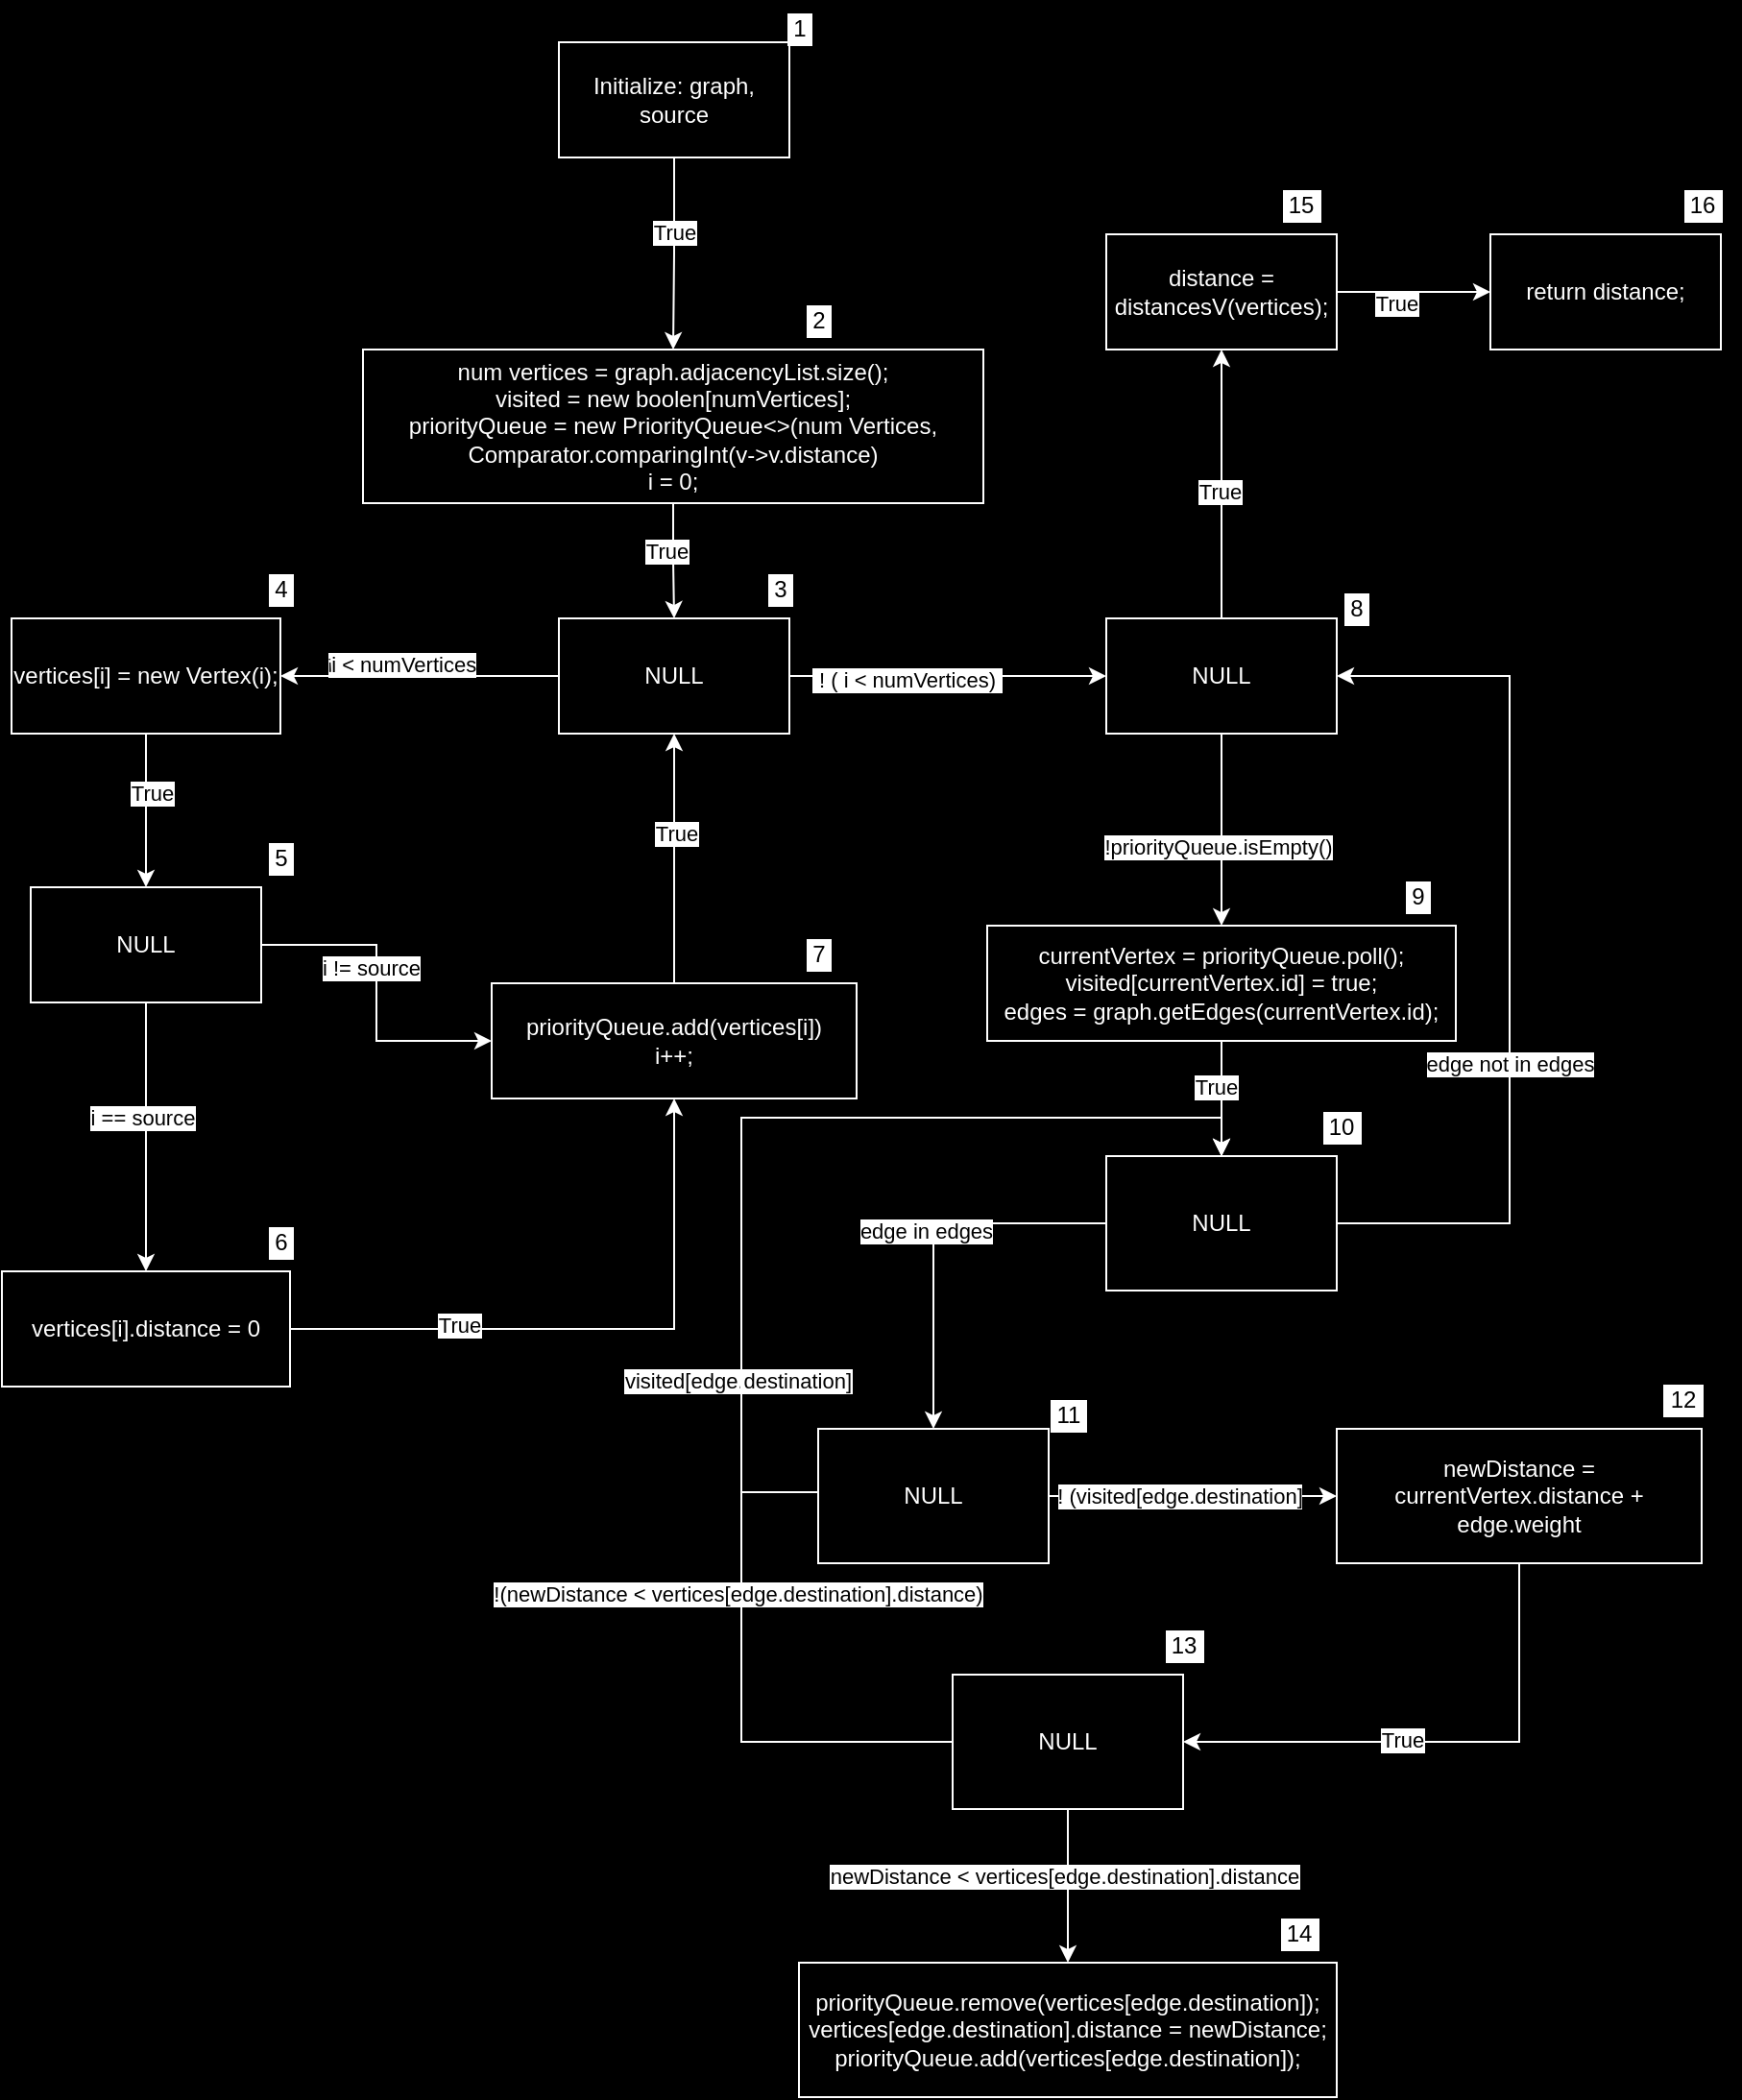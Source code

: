 <mxfile version="24.3.1" type="device">
  <diagram name="Página-1" id="KH6A31eGFsaUxYtv-GC3">
    <mxGraphModel dx="1272" dy="861" grid="1" gridSize="10" guides="1" tooltips="1" connect="1" arrows="1" fold="1" page="1" pageScale="1" pageWidth="1169" pageHeight="1654" background="#000000" math="0" shadow="0">
      <root>
        <mxCell id="0" />
        <mxCell id="1" parent="0" />
        <mxCell id="cTxEqYbv3ek-uvYbrTPT-3" style="edgeStyle=orthogonalEdgeStyle;rounded=0;hachureGap=4;orthogonalLoop=1;jettySize=auto;html=1;entryX=0.5;entryY=0;entryDx=0;entryDy=0;fontFamily=Architects Daughter;fontSource=https%3A%2F%2Ffonts.googleapis.com%2Fcss%3Ffamily%3DArchitects%2BDaughter;strokeColor=#FFFFFF;" edge="1" parent="1" source="cTxEqYbv3ek-uvYbrTPT-1" target="cTxEqYbv3ek-uvYbrTPT-5">
          <mxGeometry relative="1" as="geometry">
            <mxPoint x="585" y="180" as="targetPoint" />
          </mxGeometry>
        </mxCell>
        <mxCell id="cTxEqYbv3ek-uvYbrTPT-6" value="True" style="edgeLabel;html=1;align=center;verticalAlign=middle;resizable=0;points=[];hachureGap=4;fontFamily=Helvetica;" vertex="1" connectable="0" parent="cTxEqYbv3ek-uvYbrTPT-3">
          <mxGeometry x="-0.226" relative="1" as="geometry">
            <mxPoint as="offset" />
          </mxGeometry>
        </mxCell>
        <mxCell id="cTxEqYbv3ek-uvYbrTPT-1" value="&lt;font color=&quot;#ffffff&quot;&gt;Initialize: graph, source&lt;br&gt;&lt;/font&gt;" style="rounded=0;whiteSpace=wrap;html=1;fillColor=#000000;strokeColor=#FFFFFF;" vertex="1" parent="1">
          <mxGeometry x="525" y="70" width="120" height="60" as="geometry" />
        </mxCell>
        <mxCell id="cTxEqYbv3ek-uvYbrTPT-9" style="edgeStyle=orthogonalEdgeStyle;rounded=0;hachureGap=4;orthogonalLoop=1;jettySize=auto;html=1;exitX=0.5;exitY=1;exitDx=0;exitDy=0;entryX=0.5;entryY=0;entryDx=0;entryDy=0;fontFamily=Architects Daughter;fontSource=https%3A%2F%2Ffonts.googleapis.com%2Fcss%3Ffamily%3DArchitects%2BDaughter;strokeColor=#FFFFFF;" edge="1" parent="1" source="cTxEqYbv3ek-uvYbrTPT-5" target="cTxEqYbv3ek-uvYbrTPT-8">
          <mxGeometry relative="1" as="geometry" />
        </mxCell>
        <mxCell id="cTxEqYbv3ek-uvYbrTPT-10" value="&lt;font face=&quot;Helvetica&quot;&gt;True&lt;/font&gt;" style="edgeLabel;html=1;align=center;verticalAlign=middle;resizable=0;points=[];hachureGap=4;fontFamily=Architects Daughter;fontSource=https%3A%2F%2Ffonts.googleapis.com%2Fcss%3Ffamily%3DArchitects%2BDaughter;" vertex="1" connectable="0" parent="cTxEqYbv3ek-uvYbrTPT-9">
          <mxGeometry x="-0.163" y="-4" relative="1" as="geometry">
            <mxPoint y="-1" as="offset" />
          </mxGeometry>
        </mxCell>
        <mxCell id="cTxEqYbv3ek-uvYbrTPT-5" value="&lt;font color=&quot;#ffffff&quot;&gt;num vertices = graph.adjacencyList.size();&lt;br&gt;&lt;/font&gt;&lt;div&gt;&lt;font color=&quot;#ffffff&quot;&gt;visited = new boolen[numVertices];&lt;/font&gt;&lt;/div&gt;&lt;div&gt;&lt;font color=&quot;#ffffff&quot;&gt;priorityQueue = new PriorityQueue&amp;lt;&amp;gt;(num Vertices, Comparator.comparingInt(v-&amp;gt;v.distance)&lt;/font&gt;&lt;/div&gt;&lt;div&gt;&lt;font color=&quot;#ffffff&quot;&gt;i = 0;&lt;/font&gt;&lt;/div&gt;" style="rounded=0;whiteSpace=wrap;html=1;fillColor=#000000;strokeColor=#FFFFFF;" vertex="1" parent="1">
          <mxGeometry x="423" y="230" width="323" height="80" as="geometry" />
        </mxCell>
        <mxCell id="cTxEqYbv3ek-uvYbrTPT-13" style="edgeStyle=orthogonalEdgeStyle;rounded=0;hachureGap=4;orthogonalLoop=1;jettySize=auto;html=1;exitX=0;exitY=0.5;exitDx=0;exitDy=0;entryX=1;entryY=0.5;entryDx=0;entryDy=0;fontFamily=Helvetica;flowAnimation=0;fontColor=#FFFFFF;strokeColor=#FFFFFF;" edge="1" parent="1" source="cTxEqYbv3ek-uvYbrTPT-8" target="cTxEqYbv3ek-uvYbrTPT-12">
          <mxGeometry relative="1" as="geometry" />
        </mxCell>
        <mxCell id="cTxEqYbv3ek-uvYbrTPT-14" value="i&lt;font face=&quot;Helvetica&quot;&gt;i &amp;lt; numVertices&lt;/font&gt;" style="edgeLabel;html=1;align=center;verticalAlign=middle;resizable=0;points=[];hachureGap=4;fontFamily=Architects Daughter;fontSource=https%3A%2F%2Ffonts.googleapis.com%2Fcss%3Ffamily%3DArchitects%2BDaughter;" vertex="1" connectable="0" parent="cTxEqYbv3ek-uvYbrTPT-13">
          <mxGeometry x="0.117" y="-6" relative="1" as="geometry">
            <mxPoint x="-1" as="offset" />
          </mxGeometry>
        </mxCell>
        <mxCell id="cTxEqYbv3ek-uvYbrTPT-23" style="edgeStyle=orthogonalEdgeStyle;rounded=0;hachureGap=4;orthogonalLoop=1;jettySize=auto;html=1;entryX=0;entryY=0.5;entryDx=0;entryDy=0;fontFamily=Architects Daughter;fontSource=https%3A%2F%2Ffonts.googleapis.com%2Fcss%3Ffamily%3DArchitects%2BDaughter;strokeColor=#FFFFFF;" edge="1" parent="1" source="cTxEqYbv3ek-uvYbrTPT-8" target="cTxEqYbv3ek-uvYbrTPT-22">
          <mxGeometry relative="1" as="geometry" />
        </mxCell>
        <mxCell id="cTxEqYbv3ek-uvYbrTPT-24" value="&lt;font face=&quot;Helvetica&quot;&gt;&amp;nbsp;! ( i &amp;lt; numVertices)&amp;nbsp;&lt;/font&gt;" style="edgeLabel;html=1;align=center;verticalAlign=middle;resizable=0;points=[];hachureGap=4;fontFamily=Architects Daughter;fontSource=https%3A%2F%2Ffonts.googleapis.com%2Fcss%3Ffamily%3DArchitects%2BDaughter;" vertex="1" connectable="0" parent="cTxEqYbv3ek-uvYbrTPT-23">
          <mxGeometry x="-0.248" y="-2" relative="1" as="geometry">
            <mxPoint x="-1" as="offset" />
          </mxGeometry>
        </mxCell>
        <mxCell id="cTxEqYbv3ek-uvYbrTPT-8" value="&lt;font color=&quot;#ffffff&quot;&gt;NULL&lt;br&gt;&lt;/font&gt;" style="rounded=0;whiteSpace=wrap;html=1;fillColor=#000000;strokeColor=#FFFFFF;" vertex="1" parent="1">
          <mxGeometry x="525" y="370" width="120" height="60" as="geometry" />
        </mxCell>
        <mxCell id="cTxEqYbv3ek-uvYbrTPT-19" value="" style="edgeStyle=orthogonalEdgeStyle;rounded=0;hachureGap=4;orthogonalLoop=1;jettySize=auto;html=1;fontFamily=Architects Daughter;fontSource=https%3A%2F%2Ffonts.googleapis.com%2Fcss%3Ffamily%3DArchitects%2BDaughter;" edge="1" parent="1" source="cTxEqYbv3ek-uvYbrTPT-12" target="cTxEqYbv3ek-uvYbrTPT-18">
          <mxGeometry relative="1" as="geometry" />
        </mxCell>
        <mxCell id="cTxEqYbv3ek-uvYbrTPT-20" style="edgeStyle=orthogonalEdgeStyle;rounded=0;hachureGap=4;orthogonalLoop=1;jettySize=auto;html=1;exitX=0.5;exitY=1;exitDx=0;exitDy=0;entryX=0.5;entryY=0;entryDx=0;entryDy=0;fontFamily=Architects Daughter;fontSource=https%3A%2F%2Ffonts.googleapis.com%2Fcss%3Ffamily%3DArchitects%2BDaughter;strokeColor=#FFFFFF;" edge="1" parent="1" source="cTxEqYbv3ek-uvYbrTPT-12" target="cTxEqYbv3ek-uvYbrTPT-18">
          <mxGeometry relative="1" as="geometry" />
        </mxCell>
        <mxCell id="cTxEqYbv3ek-uvYbrTPT-21" value="&lt;font face=&quot;Helvetica&quot;&gt;True&lt;/font&gt;" style="edgeLabel;html=1;align=center;verticalAlign=middle;resizable=0;points=[];hachureGap=4;fontFamily=Architects Daughter;fontSource=https%3A%2F%2Ffonts.googleapis.com%2Fcss%3Ffamily%3DArchitects%2BDaughter;" vertex="1" connectable="0" parent="cTxEqYbv3ek-uvYbrTPT-20">
          <mxGeometry x="-0.2" y="3" relative="1" as="geometry">
            <mxPoint y="-1" as="offset" />
          </mxGeometry>
        </mxCell>
        <mxCell id="cTxEqYbv3ek-uvYbrTPT-12" value="&lt;font color=&quot;#ffffff&quot;&gt;vertices[i] = new Vertex(i);&lt;/font&gt;" style="rounded=0;whiteSpace=wrap;html=1;fillColor=#000000;strokeColor=#FFFFFF;" vertex="1" parent="1">
          <mxGeometry x="240" y="370" width="140" height="60" as="geometry" />
        </mxCell>
        <mxCell id="cTxEqYbv3ek-uvYbrTPT-26" style="edgeStyle=orthogonalEdgeStyle;rounded=0;hachureGap=4;orthogonalLoop=1;jettySize=auto;html=1;fontFamily=Architects Daughter;fontSource=https%3A%2F%2Ffonts.googleapis.com%2Fcss%3Ffamily%3DArchitects%2BDaughter;" edge="1" parent="1" source="cTxEqYbv3ek-uvYbrTPT-18">
          <mxGeometry relative="1" as="geometry">
            <mxPoint x="400" y="550" as="targetPoint" />
          </mxGeometry>
        </mxCell>
        <mxCell id="cTxEqYbv3ek-uvYbrTPT-28" style="edgeStyle=orthogonalEdgeStyle;rounded=0;hachureGap=4;orthogonalLoop=1;jettySize=auto;html=1;exitX=0.5;exitY=1;exitDx=0;exitDy=0;entryX=0.5;entryY=0;entryDx=0;entryDy=0;fontFamily=Architects Daughter;fontSource=https%3A%2F%2Ffonts.googleapis.com%2Fcss%3Ffamily%3DArchitects%2BDaughter;" edge="1" parent="1" source="cTxEqYbv3ek-uvYbrTPT-18" target="cTxEqYbv3ek-uvYbrTPT-27">
          <mxGeometry relative="1" as="geometry" />
        </mxCell>
        <mxCell id="cTxEqYbv3ek-uvYbrTPT-30" style="edgeStyle=orthogonalEdgeStyle;rounded=0;hachureGap=4;orthogonalLoop=1;jettySize=auto;html=1;exitX=0.5;exitY=1;exitDx=0;exitDy=0;entryX=0.5;entryY=0;entryDx=0;entryDy=0;fontFamily=Architects Daughter;fontSource=https%3A%2F%2Ffonts.googleapis.com%2Fcss%3Ffamily%3DArchitects%2BDaughter;strokeColor=#FFFFFF;" edge="1" parent="1" source="cTxEqYbv3ek-uvYbrTPT-18" target="cTxEqYbv3ek-uvYbrTPT-27">
          <mxGeometry relative="1" as="geometry" />
        </mxCell>
        <mxCell id="cTxEqYbv3ek-uvYbrTPT-31" value="&lt;font face=&quot;Helvetica&quot;&gt;i == source&lt;/font&gt;" style="edgeLabel;html=1;align=center;verticalAlign=middle;resizable=0;points=[];hachureGap=4;fontFamily=Architects Daughter;fontSource=https%3A%2F%2Ffonts.googleapis.com%2Fcss%3Ffamily%3DArchitects%2BDaughter;" vertex="1" connectable="0" parent="cTxEqYbv3ek-uvYbrTPT-30">
          <mxGeometry x="-0.132" y="-2" relative="1" as="geometry">
            <mxPoint y="-1" as="offset" />
          </mxGeometry>
        </mxCell>
        <mxCell id="cTxEqYbv3ek-uvYbrTPT-34" style="edgeStyle=orthogonalEdgeStyle;rounded=0;hachureGap=4;orthogonalLoop=1;jettySize=auto;html=1;exitX=1;exitY=0.5;exitDx=0;exitDy=0;entryX=0;entryY=0.5;entryDx=0;entryDy=0;fontFamily=Architects Daughter;fontSource=https%3A%2F%2Ffonts.googleapis.com%2Fcss%3Ffamily%3DArchitects%2BDaughter;strokeColor=#FFFFFF;" edge="1" parent="1" source="cTxEqYbv3ek-uvYbrTPT-18" target="cTxEqYbv3ek-uvYbrTPT-33">
          <mxGeometry relative="1" as="geometry" />
        </mxCell>
        <mxCell id="cTxEqYbv3ek-uvYbrTPT-35" value="&lt;font face=&quot;Helvetica&quot;&gt;i != source&lt;/font&gt;" style="edgeLabel;html=1;align=center;verticalAlign=middle;resizable=0;points=[];hachureGap=4;fontFamily=Architects Daughter;fontSource=https%3A%2F%2Ffonts.googleapis.com%2Fcss%3Ffamily%3DArchitects%2BDaughter;" vertex="1" connectable="0" parent="cTxEqYbv3ek-uvYbrTPT-34">
          <mxGeometry x="-0.153" y="-2" relative="1" as="geometry">
            <mxPoint x="-1" as="offset" />
          </mxGeometry>
        </mxCell>
        <mxCell id="cTxEqYbv3ek-uvYbrTPT-18" value="&lt;font color=&quot;#ffffff&quot;&gt;NULL&lt;br&gt;&lt;/font&gt;" style="rounded=0;whiteSpace=wrap;html=1;fillColor=#000000;strokeColor=#FFFFFF;" vertex="1" parent="1">
          <mxGeometry x="250" y="510" width="120" height="60" as="geometry" />
        </mxCell>
        <mxCell id="cTxEqYbv3ek-uvYbrTPT-42" style="edgeStyle=orthogonalEdgeStyle;rounded=0;hachureGap=4;orthogonalLoop=1;jettySize=auto;html=1;exitX=0.5;exitY=1;exitDx=0;exitDy=0;entryX=0.5;entryY=0;entryDx=0;entryDy=0;fontFamily=Architects Daughter;fontSource=https%3A%2F%2Ffonts.googleapis.com%2Fcss%3Ffamily%3DArchitects%2BDaughter;strokeColor=#FFFFFF;" edge="1" parent="1" source="cTxEqYbv3ek-uvYbrTPT-22" target="cTxEqYbv3ek-uvYbrTPT-41">
          <mxGeometry relative="1" as="geometry" />
        </mxCell>
        <mxCell id="cTxEqYbv3ek-uvYbrTPT-43" value="&lt;font face=&quot;Helvetica&quot;&gt;!priorityQueue.isEmpty()&lt;/font&gt;" style="edgeLabel;html=1;align=center;verticalAlign=middle;resizable=0;points=[];hachureGap=4;fontFamily=Architects Daughter;fontSource=https%3A%2F%2Ffonts.googleapis.com%2Fcss%3Ffamily%3DArchitects%2BDaughter;" vertex="1" connectable="0" parent="cTxEqYbv3ek-uvYbrTPT-42">
          <mxGeometry x="0.172" y="-2" relative="1" as="geometry">
            <mxPoint as="offset" />
          </mxGeometry>
        </mxCell>
        <mxCell id="cTxEqYbv3ek-uvYbrTPT-59" style="edgeStyle=orthogonalEdgeStyle;rounded=0;hachureGap=4;orthogonalLoop=1;jettySize=auto;html=1;entryX=0.5;entryY=1;entryDx=0;entryDy=0;fontFamily=Architects Daughter;fontSource=https%3A%2F%2Ffonts.googleapis.com%2Fcss%3Ffamily%3DArchitects%2BDaughter;strokeColor=#FFFFFF;" edge="1" parent="1" source="cTxEqYbv3ek-uvYbrTPT-22" target="cTxEqYbv3ek-uvYbrTPT-58">
          <mxGeometry relative="1" as="geometry" />
        </mxCell>
        <mxCell id="cTxEqYbv3ek-uvYbrTPT-62" value="&lt;font face=&quot;Helvetica&quot;&gt;True&lt;/font&gt;" style="edgeLabel;html=1;align=center;verticalAlign=middle;resizable=0;points=[];hachureGap=4;fontFamily=Architects Daughter;fontSource=https%3A%2F%2Ffonts.googleapis.com%2Fcss%3Ffamily%3DArchitects%2BDaughter;" vertex="1" connectable="0" parent="cTxEqYbv3ek-uvYbrTPT-59">
          <mxGeometry x="-0.042" y="1" relative="1" as="geometry">
            <mxPoint y="1" as="offset" />
          </mxGeometry>
        </mxCell>
        <mxCell id="cTxEqYbv3ek-uvYbrTPT-22" value="&lt;font color=&quot;#ffffff&quot;&gt;NULL&lt;br&gt;&lt;/font&gt;" style="rounded=0;whiteSpace=wrap;html=1;fillColor=#000000;strokeColor=#FFFFFF;" vertex="1" parent="1">
          <mxGeometry x="810" y="370" width="120" height="60" as="geometry" />
        </mxCell>
        <mxCell id="cTxEqYbv3ek-uvYbrTPT-36" style="edgeStyle=orthogonalEdgeStyle;rounded=0;hachureGap=4;orthogonalLoop=1;jettySize=auto;html=1;entryX=0.5;entryY=1;entryDx=0;entryDy=0;fontFamily=Architects Daughter;fontSource=https%3A%2F%2Ffonts.googleapis.com%2Fcss%3Ffamily%3DArchitects%2BDaughter;strokeColor=#FFFFFF;" edge="1" parent="1" source="cTxEqYbv3ek-uvYbrTPT-27" target="cTxEqYbv3ek-uvYbrTPT-33">
          <mxGeometry relative="1" as="geometry" />
        </mxCell>
        <mxCell id="cTxEqYbv3ek-uvYbrTPT-37" value="&lt;font face=&quot;Helvetica&quot;&gt;True&lt;/font&gt;" style="edgeLabel;html=1;align=center;verticalAlign=middle;resizable=0;points=[];hachureGap=4;fontFamily=Architects Daughter;fontSource=https%3A%2F%2Ffonts.googleapis.com%2Fcss%3Ffamily%3DArchitects%2BDaughter;" vertex="1" connectable="0" parent="cTxEqYbv3ek-uvYbrTPT-36">
          <mxGeometry x="-0.444" y="2" relative="1" as="geometry">
            <mxPoint x="-1" as="offset" />
          </mxGeometry>
        </mxCell>
        <mxCell id="cTxEqYbv3ek-uvYbrTPT-27" value="&lt;font color=&quot;#ffffff&quot;&gt;vertices[i].distance = 0&lt;br&gt;&lt;/font&gt;" style="rounded=0;whiteSpace=wrap;html=1;fillColor=#000000;strokeColor=#FFFFFF;" vertex="1" parent="1">
          <mxGeometry x="235" y="710" width="150" height="60" as="geometry" />
        </mxCell>
        <mxCell id="cTxEqYbv3ek-uvYbrTPT-38" style="edgeStyle=orthogonalEdgeStyle;rounded=0;hachureGap=4;orthogonalLoop=1;jettySize=auto;html=1;entryX=0.5;entryY=1;entryDx=0;entryDy=0;fontFamily=Architects Daughter;fontSource=https%3A%2F%2Ffonts.googleapis.com%2Fcss%3Ffamily%3DArchitects%2BDaughter;strokeColor=#FFFFFF;" edge="1" parent="1" source="cTxEqYbv3ek-uvYbrTPT-33" target="cTxEqYbv3ek-uvYbrTPT-8">
          <mxGeometry relative="1" as="geometry" />
        </mxCell>
        <mxCell id="cTxEqYbv3ek-uvYbrTPT-39" value="&lt;font face=&quot;Helvetica&quot;&gt;True&lt;/font&gt;" style="edgeLabel;html=1;align=center;verticalAlign=middle;resizable=0;points=[];hachureGap=4;fontFamily=Architects Daughter;fontSource=https%3A%2F%2Ffonts.googleapis.com%2Fcss%3Ffamily%3DArchitects%2BDaughter;" vertex="1" connectable="0" parent="cTxEqYbv3ek-uvYbrTPT-38">
          <mxGeometry x="0.2" y="-1" relative="1" as="geometry">
            <mxPoint as="offset" />
          </mxGeometry>
        </mxCell>
        <mxCell id="cTxEqYbv3ek-uvYbrTPT-33" value="&lt;font color=&quot;#ffffff&quot;&gt;priorityQueue.add(vertices[i])&lt;br&gt;&lt;/font&gt;&lt;div&gt;&lt;font color=&quot;#ffffff&quot;&gt;i++;&lt;/font&gt;&lt;/div&gt;" style="rounded=0;whiteSpace=wrap;html=1;fillColor=#000000;strokeColor=#FFFFFF;" vertex="1" parent="1">
          <mxGeometry x="490" y="560" width="190" height="60" as="geometry" />
        </mxCell>
        <mxCell id="cTxEqYbv3ek-uvYbrTPT-46" style="edgeStyle=orthogonalEdgeStyle;rounded=0;hachureGap=4;orthogonalLoop=1;jettySize=auto;html=1;entryX=0.5;entryY=0;entryDx=0;entryDy=0;fontFamily=Architects Daughter;fontSource=https%3A%2F%2Ffonts.googleapis.com%2Fcss%3Ffamily%3DArchitects%2BDaughter;strokeColor=#FFFFFF;" edge="1" parent="1" source="cTxEqYbv3ek-uvYbrTPT-41" target="cTxEqYbv3ek-uvYbrTPT-45">
          <mxGeometry relative="1" as="geometry" />
        </mxCell>
        <mxCell id="cTxEqYbv3ek-uvYbrTPT-47" value="&lt;font face=&quot;Helvetica&quot;&gt;True&lt;/font&gt;" style="edgeLabel;html=1;align=center;verticalAlign=middle;resizable=0;points=[];hachureGap=4;fontFamily=Architects Daughter;fontSource=https%3A%2F%2Ffonts.googleapis.com%2Fcss%3Ffamily%3DArchitects%2BDaughter;" vertex="1" connectable="0" parent="cTxEqYbv3ek-uvYbrTPT-46">
          <mxGeometry x="-0.198" y="-3" relative="1" as="geometry">
            <mxPoint as="offset" />
          </mxGeometry>
        </mxCell>
        <mxCell id="cTxEqYbv3ek-uvYbrTPT-41" value="&lt;font color=&quot;#ffffff&quot;&gt;currentVertex = priorityQueue.poll();&lt;/font&gt;&lt;div&gt;&lt;font color=&quot;#ffffff&quot;&gt;visited[currentVertex.id] = true;&lt;br&gt;edges = graph.getEdges(currentVertex.id);&lt;/font&gt;&lt;/div&gt;" style="rounded=0;whiteSpace=wrap;html=1;fillColor=#000000;strokeColor=#FFFFFF;" vertex="1" parent="1">
          <mxGeometry x="748" y="530" width="244" height="60" as="geometry" />
        </mxCell>
        <mxCell id="cTxEqYbv3ek-uvYbrTPT-49" style="edgeStyle=orthogonalEdgeStyle;rounded=0;hachureGap=4;orthogonalLoop=1;jettySize=auto;html=1;entryX=0.5;entryY=0;entryDx=0;entryDy=0;fontFamily=Architects Daughter;fontSource=https%3A%2F%2Ffonts.googleapis.com%2Fcss%3Ffamily%3DArchitects%2BDaughter;strokeColor=#FFFFFF;" edge="1" parent="1" source="cTxEqYbv3ek-uvYbrTPT-45" target="cTxEqYbv3ek-uvYbrTPT-48">
          <mxGeometry relative="1" as="geometry" />
        </mxCell>
        <mxCell id="cTxEqYbv3ek-uvYbrTPT-50" value="&lt;font face=&quot;Helvetica&quot;&gt;edge in edges&lt;/font&gt;" style="edgeLabel;html=1;align=center;verticalAlign=middle;resizable=0;points=[];hachureGap=4;fontFamily=Architects Daughter;fontSource=https%3A%2F%2Ffonts.googleapis.com%2Fcss%3Ffamily%3DArchitects%2BDaughter;" vertex="1" connectable="0" parent="cTxEqYbv3ek-uvYbrTPT-49">
          <mxGeometry x="-0.051" y="-4" relative="1" as="geometry">
            <mxPoint as="offset" />
          </mxGeometry>
        </mxCell>
        <mxCell id="cTxEqYbv3ek-uvYbrTPT-52" style="edgeStyle=orthogonalEdgeStyle;rounded=0;hachureGap=4;orthogonalLoop=1;jettySize=auto;html=1;entryX=1;entryY=0.5;entryDx=0;entryDy=0;fontFamily=Architects Daughter;fontSource=https%3A%2F%2Ffonts.googleapis.com%2Fcss%3Ffamily%3DArchitects%2BDaughter;strokeColor=#FFFFFF;" edge="1" parent="1" source="cTxEqYbv3ek-uvYbrTPT-45" target="cTxEqYbv3ek-uvYbrTPT-22">
          <mxGeometry relative="1" as="geometry">
            <mxPoint x="1000" y="780.0" as="targetPoint" />
            <Array as="points">
              <mxPoint x="1020" y="685.0" />
              <mxPoint x="1020" y="400" />
            </Array>
          </mxGeometry>
        </mxCell>
        <mxCell id="cTxEqYbv3ek-uvYbrTPT-55" value="&lt;span style=&quot;font-family: Helvetica;&quot;&gt;edge not in edges&lt;/span&gt;" style="edgeLabel;html=1;align=center;verticalAlign=middle;resizable=0;points=[];hachureGap=4;fontFamily=Architects Daughter;fontSource=https%3A%2F%2Ffonts.googleapis.com%2Fcss%3Ffamily%3DArchitects%2BDaughter;" vertex="1" connectable="0" parent="cTxEqYbv3ek-uvYbrTPT-52">
          <mxGeometry x="-0.255" relative="1" as="geometry">
            <mxPoint as="offset" />
          </mxGeometry>
        </mxCell>
        <mxCell id="cTxEqYbv3ek-uvYbrTPT-45" value="&lt;font color=&quot;#ffffff&quot;&gt;NULL&lt;/font&gt;" style="rounded=0;whiteSpace=wrap;html=1;fillColor=#000000;strokeColor=#FFFFFF;" vertex="1" parent="1">
          <mxGeometry x="810" y="650" width="120" height="70" as="geometry" />
        </mxCell>
        <mxCell id="cTxEqYbv3ek-uvYbrTPT-69" style="edgeStyle=orthogonalEdgeStyle;rounded=0;hachureGap=4;orthogonalLoop=1;jettySize=auto;html=1;fontFamily=Architects Daughter;fontSource=https%3A%2F%2Ffonts.googleapis.com%2Fcss%3Ffamily%3DArchitects%2BDaughter;entryX=0;entryY=0.5;entryDx=0;entryDy=0;strokeColor=#FFFFFF;" edge="1" parent="1" source="cTxEqYbv3ek-uvYbrTPT-48" target="cTxEqYbv3ek-uvYbrTPT-67">
          <mxGeometry relative="1" as="geometry">
            <mxPoint x="770" y="825" as="targetPoint" />
          </mxGeometry>
        </mxCell>
        <mxCell id="cTxEqYbv3ek-uvYbrTPT-70" value="&lt;font face=&quot;Helvetica&quot;&gt;! (visited[edge.destination]&lt;/font&gt;" style="edgeLabel;html=1;align=center;verticalAlign=middle;resizable=0;points=[];hachureGap=4;fontFamily=Architects Daughter;fontSource=https%3A%2F%2Ffonts.googleapis.com%2Fcss%3Ffamily%3DArchitects%2BDaughter;" vertex="1" connectable="0" parent="cTxEqYbv3ek-uvYbrTPT-69">
          <mxGeometry x="-0.34" y="1" relative="1" as="geometry">
            <mxPoint x="18" y="1" as="offset" />
          </mxGeometry>
        </mxCell>
        <mxCell id="cTxEqYbv3ek-uvYbrTPT-72" style="edgeStyle=orthogonalEdgeStyle;rounded=0;hachureGap=4;orthogonalLoop=1;jettySize=auto;html=1;entryX=0.5;entryY=0;entryDx=0;entryDy=0;fontFamily=Architects Daughter;fontSource=https%3A%2F%2Ffonts.googleapis.com%2Fcss%3Ffamily%3DArchitects%2BDaughter;strokeColor=#FFFFFF;" edge="1" parent="1" source="cTxEqYbv3ek-uvYbrTPT-48" target="cTxEqYbv3ek-uvYbrTPT-45">
          <mxGeometry relative="1" as="geometry">
            <Array as="points">
              <mxPoint x="620" y="825" />
              <mxPoint x="620" y="630" />
              <mxPoint x="870" y="630" />
            </Array>
          </mxGeometry>
        </mxCell>
        <mxCell id="cTxEqYbv3ek-uvYbrTPT-75" value="&lt;font face=&quot;Helvetica&quot;&gt;visited[edge.destination]&lt;/font&gt;" style="edgeLabel;html=1;align=center;verticalAlign=middle;resizable=0;points=[];hachureGap=4;fontFamily=Architects Daughter;fontSource=https%3A%2F%2Ffonts.googleapis.com%2Fcss%3Ffamily%3DArchitects%2BDaughter;" vertex="1" connectable="0" parent="cTxEqYbv3ek-uvYbrTPT-72">
          <mxGeometry x="-0.612" y="2" relative="1" as="geometry">
            <mxPoint as="offset" />
          </mxGeometry>
        </mxCell>
        <mxCell id="cTxEqYbv3ek-uvYbrTPT-48" value="&lt;font color=&quot;#ffffff&quot;&gt;NULL&lt;/font&gt;" style="rounded=0;whiteSpace=wrap;html=1;fillColor=#000000;strokeColor=#FFFFFF;" vertex="1" parent="1">
          <mxGeometry x="660" y="792" width="120" height="70" as="geometry" />
        </mxCell>
        <mxCell id="cTxEqYbv3ek-uvYbrTPT-64" style="edgeStyle=orthogonalEdgeStyle;rounded=0;hachureGap=4;orthogonalLoop=1;jettySize=auto;html=1;entryX=0;entryY=0.5;entryDx=0;entryDy=0;fontFamily=Architects Daughter;fontSource=https%3A%2F%2Ffonts.googleapis.com%2Fcss%3Ffamily%3DArchitects%2BDaughter;strokeColor=#FFFFFF;" edge="1" parent="1" source="cTxEqYbv3ek-uvYbrTPT-58" target="cTxEqYbv3ek-uvYbrTPT-63">
          <mxGeometry relative="1" as="geometry" />
        </mxCell>
        <mxCell id="cTxEqYbv3ek-uvYbrTPT-65" value="&lt;font face=&quot;Helvetica&quot;&gt;True&lt;/font&gt;" style="edgeLabel;html=1;align=center;verticalAlign=middle;resizable=0;points=[];hachureGap=4;fontFamily=Architects Daughter;fontSource=https%3A%2F%2Ffonts.googleapis.com%2Fcss%3Ffamily%3DArchitects%2BDaughter;" vertex="1" connectable="0" parent="cTxEqYbv3ek-uvYbrTPT-64">
          <mxGeometry x="-0.219" y="-6" relative="1" as="geometry">
            <mxPoint as="offset" />
          </mxGeometry>
        </mxCell>
        <mxCell id="cTxEqYbv3ek-uvYbrTPT-58" value="&lt;span style=&quot;color: rgb(255, 255, 255);&quot;&gt;distance = distancesV(vertices);&lt;/span&gt;&lt;font color=&quot;#ffffff&quot;&gt;&lt;br&gt;&lt;/font&gt;" style="rounded=0;whiteSpace=wrap;html=1;fillColor=#000000;strokeColor=#FFFFFF;" vertex="1" parent="1">
          <mxGeometry x="810" y="170" width="120" height="60" as="geometry" />
        </mxCell>
        <mxCell id="cTxEqYbv3ek-uvYbrTPT-63" value="&lt;span style=&quot;color: rgb(255, 255, 255);&quot;&gt;return distance;&lt;/span&gt;&lt;font color=&quot;#ffffff&quot;&gt;&lt;br&gt;&lt;/font&gt;" style="rounded=0;whiteSpace=wrap;html=1;fillColor=#000000;strokeColor=#FFFFFF;" vertex="1" parent="1">
          <mxGeometry x="1010" y="170" width="120" height="60" as="geometry" />
        </mxCell>
        <mxCell id="cTxEqYbv3ek-uvYbrTPT-78" style="edgeStyle=orthogonalEdgeStyle;rounded=0;hachureGap=4;orthogonalLoop=1;jettySize=auto;html=1;exitX=0.5;exitY=1;exitDx=0;exitDy=0;entryX=1;entryY=0.5;entryDx=0;entryDy=0;fontFamily=Architects Daughter;fontSource=https%3A%2F%2Ffonts.googleapis.com%2Fcss%3Ffamily%3DArchitects%2BDaughter;strokeColor=#FFFFFF;" edge="1" parent="1" source="cTxEqYbv3ek-uvYbrTPT-67" target="cTxEqYbv3ek-uvYbrTPT-77">
          <mxGeometry relative="1" as="geometry" />
        </mxCell>
        <mxCell id="cTxEqYbv3ek-uvYbrTPT-79" value="&lt;font face=&quot;Helvetica&quot;&gt;True&lt;/font&gt;" style="edgeLabel;html=1;align=center;verticalAlign=middle;resizable=0;points=[];hachureGap=4;fontFamily=Architects Daughter;fontSource=https%3A%2F%2Ffonts.googleapis.com%2Fcss%3Ffamily%3DArchitects%2BDaughter;" vertex="1" connectable="0" parent="cTxEqYbv3ek-uvYbrTPT-78">
          <mxGeometry x="0.149" y="-1" relative="1" as="geometry">
            <mxPoint as="offset" />
          </mxGeometry>
        </mxCell>
        <mxCell id="cTxEqYbv3ek-uvYbrTPT-67" value="&lt;font color=&quot;#ffffff&quot;&gt;newDistance = currentVertex.distance + edge.weight&lt;/font&gt;" style="rounded=0;whiteSpace=wrap;html=1;fillColor=#000000;strokeColor=#FFFFFF;" vertex="1" parent="1">
          <mxGeometry x="930" y="792" width="190" height="70" as="geometry" />
        </mxCell>
        <mxCell id="cTxEqYbv3ek-uvYbrTPT-81" style="edgeStyle=orthogonalEdgeStyle;rounded=0;hachureGap=4;orthogonalLoop=1;jettySize=auto;html=1;exitX=0.5;exitY=1;exitDx=0;exitDy=0;entryX=0.5;entryY=0;entryDx=0;entryDy=0;fontFamily=Architects Daughter;fontSource=https%3A%2F%2Ffonts.googleapis.com%2Fcss%3Ffamily%3DArchitects%2BDaughter;strokeColor=#FFFFFF;" edge="1" parent="1" source="cTxEqYbv3ek-uvYbrTPT-77" target="cTxEqYbv3ek-uvYbrTPT-84">
          <mxGeometry relative="1" as="geometry">
            <mxPoint x="790" y="1090" as="targetPoint" />
          </mxGeometry>
        </mxCell>
        <mxCell id="cTxEqYbv3ek-uvYbrTPT-82" value="&lt;font face=&quot;Helvetica&quot;&gt;newDistance &amp;lt; vertices[edge.destination].distance&lt;/font&gt;" style="edgeLabel;html=1;align=center;verticalAlign=middle;resizable=0;points=[];hachureGap=4;fontFamily=Architects Daughter;fontSource=https%3A%2F%2Ffonts.googleapis.com%2Fcss%3Ffamily%3DArchitects%2BDaughter;" vertex="1" connectable="0" parent="cTxEqYbv3ek-uvYbrTPT-81">
          <mxGeometry x="-0.12" y="-2" relative="1" as="geometry">
            <mxPoint as="offset" />
          </mxGeometry>
        </mxCell>
        <mxCell id="cTxEqYbv3ek-uvYbrTPT-85" style="edgeStyle=orthogonalEdgeStyle;rounded=0;hachureGap=4;orthogonalLoop=1;jettySize=auto;html=1;exitX=0;exitY=0.5;exitDx=0;exitDy=0;entryX=0.5;entryY=0;entryDx=0;entryDy=0;fontFamily=Architects Daughter;fontSource=https%3A%2F%2Ffonts.googleapis.com%2Fcss%3Ffamily%3DArchitects%2BDaughter;strokeColor=#FFFFFF;" edge="1" parent="1" source="cTxEqYbv3ek-uvYbrTPT-77" target="cTxEqYbv3ek-uvYbrTPT-45">
          <mxGeometry relative="1" as="geometry">
            <Array as="points">
              <mxPoint x="620" y="955" />
              <mxPoint x="620" y="630" />
              <mxPoint x="870" y="630" />
            </Array>
          </mxGeometry>
        </mxCell>
        <mxCell id="cTxEqYbv3ek-uvYbrTPT-86" value="&lt;span style=&quot;font-family: Helvetica;&quot;&gt;!(newDistance &amp;lt; vertices[edge.destination].distance)&lt;/span&gt;" style="edgeLabel;html=1;align=center;verticalAlign=middle;resizable=0;points=[];hachureGap=4;fontFamily=Architects Daughter;fontSource=https%3A%2F%2Ffonts.googleapis.com%2Fcss%3Ffamily%3DArchitects%2BDaughter;" vertex="1" connectable="0" parent="cTxEqYbv3ek-uvYbrTPT-85">
          <mxGeometry x="-0.469" y="2" relative="1" as="geometry">
            <mxPoint as="offset" />
          </mxGeometry>
        </mxCell>
        <mxCell id="cTxEqYbv3ek-uvYbrTPT-77" value="&lt;font color=&quot;#ffffff&quot;&gt;NULL&lt;/font&gt;" style="rounded=0;whiteSpace=wrap;html=1;fillColor=#000000;strokeColor=#FFFFFF;" vertex="1" parent="1">
          <mxGeometry x="730" y="920" width="120" height="70" as="geometry" />
        </mxCell>
        <mxCell id="cTxEqYbv3ek-uvYbrTPT-84" value="&lt;font color=&quot;#ffffff&quot;&gt;priorityQueue.remove(vertices[edge.destination]);&lt;/font&gt;&lt;div&gt;&lt;font color=&quot;#ffffff&quot;&gt;vertices[edge.destination].distance = newDistance;&lt;/font&gt;&lt;/div&gt;&lt;div&gt;&lt;font color=&quot;#ffffff&quot;&gt;priorityQueue.add(vertices[edge.destination]);&lt;/font&gt;&lt;/div&gt;" style="rounded=0;whiteSpace=wrap;html=1;fillColor=#000000;strokeColor=#FFFFFF;" vertex="1" parent="1">
          <mxGeometry x="650" y="1070" width="280" height="70" as="geometry" />
        </mxCell>
        <mxCell id="cTxEqYbv3ek-uvYbrTPT-87" value="&lt;span style=&quot;background-color: rgb(255, 255, 255);&quot;&gt;&lt;font face=&quot;Helvetica&quot;&gt;&amp;nbsp;1&amp;nbsp;&lt;/font&gt;&lt;/span&gt;" style="text;html=1;align=center;verticalAlign=middle;resizable=0;points=[];autosize=1;strokeColor=none;fillColor=none;fontFamily=Architects Daughter;fontSource=https%3A%2F%2Ffonts.googleapis.com%2Fcss%3Ffamily%3DArchitects%2BDaughter;" vertex="1" parent="1">
          <mxGeometry x="630" y="48" width="40" height="30" as="geometry" />
        </mxCell>
        <mxCell id="cTxEqYbv3ek-uvYbrTPT-88" value="&lt;span style=&quot;background-color: rgb(255, 255, 255);&quot;&gt;&lt;font face=&quot;Helvetica&quot;&gt;&amp;nbsp;2&amp;nbsp;&lt;/font&gt;&lt;/span&gt;" style="text;html=1;align=center;verticalAlign=middle;resizable=0;points=[];autosize=1;strokeColor=none;fillColor=none;fontFamily=Architects Daughter;fontSource=https%3A%2F%2Ffonts.googleapis.com%2Fcss%3Ffamily%3DArchitects%2BDaughter;" vertex="1" parent="1">
          <mxGeometry x="640" y="200" width="40" height="30" as="geometry" />
        </mxCell>
        <mxCell id="cTxEqYbv3ek-uvYbrTPT-89" value="&lt;span style=&quot;background-color: rgb(255, 255, 255);&quot;&gt;&lt;font face=&quot;Helvetica&quot;&gt;&amp;nbsp;3&amp;nbsp;&lt;/font&gt;&lt;/span&gt;" style="text;html=1;align=center;verticalAlign=middle;resizable=0;points=[];autosize=1;strokeColor=none;fillColor=none;fontFamily=Architects Daughter;fontSource=https%3A%2F%2Ffonts.googleapis.com%2Fcss%3Ffamily%3DArchitects%2BDaughter;" vertex="1" parent="1">
          <mxGeometry x="620" y="340" width="40" height="30" as="geometry" />
        </mxCell>
        <mxCell id="cTxEqYbv3ek-uvYbrTPT-90" value="&lt;span style=&quot;background-color: rgb(255, 255, 255);&quot;&gt;&lt;font face=&quot;Helvetica&quot;&gt;&amp;nbsp;4&amp;nbsp;&lt;/font&gt;&lt;/span&gt;" style="text;html=1;align=center;verticalAlign=middle;resizable=0;points=[];autosize=1;strokeColor=none;fillColor=none;fontFamily=Architects Daughter;fontSource=https%3A%2F%2Ffonts.googleapis.com%2Fcss%3Ffamily%3DArchitects%2BDaughter;" vertex="1" parent="1">
          <mxGeometry x="360" y="340" width="40" height="30" as="geometry" />
        </mxCell>
        <mxCell id="cTxEqYbv3ek-uvYbrTPT-91" value="&lt;span style=&quot;background-color: rgb(255, 255, 255);&quot;&gt;&lt;font face=&quot;Helvetica&quot;&gt;&amp;nbsp;5&amp;nbsp;&lt;/font&gt;&lt;/span&gt;" style="text;html=1;align=center;verticalAlign=middle;resizable=0;points=[];autosize=1;strokeColor=none;fillColor=none;fontFamily=Architects Daughter;fontSource=https%3A%2F%2Ffonts.googleapis.com%2Fcss%3Ffamily%3DArchitects%2BDaughter;" vertex="1" parent="1">
          <mxGeometry x="360" y="480" width="40" height="30" as="geometry" />
        </mxCell>
        <mxCell id="cTxEqYbv3ek-uvYbrTPT-92" value="&lt;span style=&quot;background-color: rgb(255, 255, 255);&quot;&gt;&lt;font face=&quot;Helvetica&quot;&gt;&amp;nbsp;6&amp;nbsp;&lt;/font&gt;&lt;/span&gt;" style="text;html=1;align=center;verticalAlign=middle;resizable=0;points=[];autosize=1;strokeColor=none;fillColor=none;fontFamily=Architects Daughter;fontSource=https%3A%2F%2Ffonts.googleapis.com%2Fcss%3Ffamily%3DArchitects%2BDaughter;" vertex="1" parent="1">
          <mxGeometry x="360" y="680" width="40" height="30" as="geometry" />
        </mxCell>
        <mxCell id="cTxEqYbv3ek-uvYbrTPT-93" value="&lt;span style=&quot;background-color: rgb(255, 255, 255);&quot;&gt;&lt;font face=&quot;Helvetica&quot;&gt;&amp;nbsp;7&amp;nbsp;&lt;/font&gt;&lt;/span&gt;" style="text;html=1;align=center;verticalAlign=middle;resizable=0;points=[];autosize=1;strokeColor=none;fillColor=none;fontFamily=Architects Daughter;fontSource=https%3A%2F%2Ffonts.googleapis.com%2Fcss%3Ffamily%3DArchitects%2BDaughter;" vertex="1" parent="1">
          <mxGeometry x="640" y="530" width="40" height="30" as="geometry" />
        </mxCell>
        <mxCell id="cTxEqYbv3ek-uvYbrTPT-94" value="&lt;span style=&quot;background-color: rgb(255, 255, 255);&quot;&gt;&lt;font face=&quot;Helvetica&quot;&gt;&amp;nbsp;8&amp;nbsp;&lt;/font&gt;&lt;/span&gt;" style="text;html=1;align=center;verticalAlign=middle;resizable=0;points=[];autosize=1;strokeColor=none;fillColor=none;fontFamily=Architects Daughter;fontSource=https%3A%2F%2Ffonts.googleapis.com%2Fcss%3Ffamily%3DArchitects%2BDaughter;" vertex="1" parent="1">
          <mxGeometry x="920" y="350" width="40" height="30" as="geometry" />
        </mxCell>
        <mxCell id="cTxEqYbv3ek-uvYbrTPT-95" value="&lt;span style=&quot;background-color: rgb(255, 255, 255);&quot;&gt;&lt;font face=&quot;Helvetica&quot;&gt;&amp;nbsp;9&amp;nbsp;&lt;/font&gt;&lt;/span&gt;" style="text;html=1;align=center;verticalAlign=middle;resizable=0;points=[];autosize=1;strokeColor=none;fillColor=none;fontFamily=Architects Daughter;fontSource=https%3A%2F%2Ffonts.googleapis.com%2Fcss%3Ffamily%3DArchitects%2BDaughter;" vertex="1" parent="1">
          <mxGeometry x="952" y="500" width="40" height="30" as="geometry" />
        </mxCell>
        <mxCell id="cTxEqYbv3ek-uvYbrTPT-96" value="&lt;span style=&quot;background-color: rgb(255, 255, 255);&quot;&gt;&lt;font face=&quot;Helvetica&quot;&gt;&amp;nbsp;10&amp;nbsp;&lt;/font&gt;&lt;/span&gt;" style="text;html=1;align=center;verticalAlign=middle;resizable=0;points=[];autosize=1;strokeColor=none;fillColor=none;fontFamily=Architects Daughter;fontSource=https%3A%2F%2Ffonts.googleapis.com%2Fcss%3Ffamily%3DArchitects%2BDaughter;" vertex="1" parent="1">
          <mxGeometry x="912" y="620" width="40" height="30" as="geometry" />
        </mxCell>
        <mxCell id="cTxEqYbv3ek-uvYbrTPT-97" value="&lt;span style=&quot;background-color: rgb(255, 255, 255);&quot;&gt;&lt;font face=&quot;Helvetica&quot;&gt;&amp;nbsp;11&amp;nbsp;&lt;/font&gt;&lt;/span&gt;" style="text;html=1;align=center;verticalAlign=middle;resizable=0;points=[];autosize=1;strokeColor=none;fillColor=none;fontFamily=Architects Daughter;fontSource=https%3A%2F%2Ffonts.googleapis.com%2Fcss%3Ffamily%3DArchitects%2BDaughter;" vertex="1" parent="1">
          <mxGeometry x="770" y="770" width="40" height="30" as="geometry" />
        </mxCell>
        <mxCell id="cTxEqYbv3ek-uvYbrTPT-98" value="&lt;span style=&quot;background-color: rgb(255, 255, 255);&quot;&gt;&lt;font face=&quot;Helvetica&quot;&gt;&amp;nbsp;12&lt;/font&gt;&lt;/span&gt;&lt;span style=&quot;color: rgba(0, 0, 0, 0); font-family: monospace; font-size: 0px; text-align: start;&quot;&gt;%3CmxGraphModel%3E%3Croot%3E%3CmxCell%20id%3D%220%22%2F%3E%3CmxCell%20id%3D%221%22%20parent%3D%220%22%2F%3E%3CmxCell%20id%3D%222%22%20value%3D%22%26lt%3Bspan%20style%3D%26quot%3Bbackground-color%3A%20rgb(255%2C%20255%2C%20255)%3B%26quot%3B%26gt%3B%26lt%3Bfont%20face%3D%26quot%3BHelvetica%26quot%3B%26gt%3B%26amp%3Bnbsp%3B11%26amp%3Bnbsp%3B%26lt%3B%2Ffont%26gt%3B%26lt%3B%2Fspan%26gt%3B%22%20style%3D%22text%3Bhtml%3D1%3Balign%3Dcenter%3BverticalAlign%3Dmiddle%3Bresizable%3D0%3Bpoints%3D%5B%5D%3Bautosize%3D1%3BstrokeColor%3Dnone%3BfillColor%3Dnone%3BfontFamily%3DArchitects%20Daughter%3BfontSource%3Dhttps%253A%252F%252Ffonts.googleapis.com%252Fcss%253Ffamily%253DArchitects%252BDaughter%3B%22%20vertex%3D%221%22%20parent%3D%221%22%3E%3CmxGeometry%20x%3D%22770%22%20y%3D%22770%22%20width%3D%2240%22%20height%3D%2230%22%20as%3D%22geometry%22%2F%3E%3C%2FmxCell%3E%3C%2Froot%3E%3C%2FmxGraphModel%3E&lt;/span&gt;&lt;span style=&quot;background-color: rgb(255, 255, 255);&quot;&gt;&lt;font face=&quot;Helvetica&quot;&gt;&amp;nbsp;&lt;/font&gt;&lt;/span&gt;" style="text;html=1;align=center;verticalAlign=middle;resizable=0;points=[];autosize=1;strokeColor=none;fillColor=none;fontFamily=Architects Daughter;fontSource=https%3A%2F%2Ffonts.googleapis.com%2Fcss%3Ffamily%3DArchitects%2BDaughter;" vertex="1" parent="1">
          <mxGeometry x="1090" y="762" width="40" height="30" as="geometry" />
        </mxCell>
        <mxCell id="cTxEqYbv3ek-uvYbrTPT-99" value="&lt;span style=&quot;background-color: rgb(255, 255, 255);&quot;&gt;&lt;font face=&quot;Helvetica&quot;&gt;&amp;nbsp;13&amp;nbsp;&lt;/font&gt;&lt;/span&gt;" style="text;html=1;align=center;verticalAlign=middle;resizable=0;points=[];autosize=1;strokeColor=none;fillColor=none;fontFamily=Architects Daughter;fontSource=https%3A%2F%2Ffonts.googleapis.com%2Fcss%3Ffamily%3DArchitects%2BDaughter;" vertex="1" parent="1">
          <mxGeometry x="830" y="890" width="40" height="30" as="geometry" />
        </mxCell>
        <mxCell id="cTxEqYbv3ek-uvYbrTPT-100" value="&lt;span style=&quot;background-color: rgb(255, 255, 255);&quot;&gt;&lt;font face=&quot;Helvetica&quot;&gt;&amp;nbsp;14&amp;nbsp;&lt;/font&gt;&lt;/span&gt;" style="text;html=1;align=center;verticalAlign=middle;resizable=0;points=[];autosize=1;strokeColor=none;fillColor=none;fontFamily=Architects Daughter;fontSource=https%3A%2F%2Ffonts.googleapis.com%2Fcss%3Ffamily%3DArchitects%2BDaughter;" vertex="1" parent="1">
          <mxGeometry x="890" y="1040" width="40" height="30" as="geometry" />
        </mxCell>
        <mxCell id="cTxEqYbv3ek-uvYbrTPT-101" value="&lt;span style=&quot;background-color: rgb(255, 255, 255);&quot;&gt;&lt;font face=&quot;Helvetica&quot;&gt;&amp;nbsp;15&amp;nbsp;&lt;/font&gt;&lt;/span&gt;" style="text;html=1;align=center;verticalAlign=middle;resizable=0;points=[];autosize=1;strokeColor=none;fillColor=none;fontFamily=Architects Daughter;fontSource=https%3A%2F%2Ffonts.googleapis.com%2Fcss%3Ffamily%3DArchitects%2BDaughter;" vertex="1" parent="1">
          <mxGeometry x="891" y="140" width="40" height="30" as="geometry" />
        </mxCell>
        <mxCell id="cTxEqYbv3ek-uvYbrTPT-102" value="&lt;span style=&quot;background-color: rgb(255, 255, 255);&quot;&gt;&lt;font face=&quot;Helvetica&quot;&gt;&amp;nbsp;16&amp;nbsp;&lt;/font&gt;&lt;/span&gt;" style="text;html=1;align=center;verticalAlign=middle;resizable=0;points=[];autosize=1;strokeColor=none;fillColor=none;fontFamily=Architects Daughter;fontSource=https%3A%2F%2Ffonts.googleapis.com%2Fcss%3Ffamily%3DArchitects%2BDaughter;" vertex="1" parent="1">
          <mxGeometry x="1100" y="140" width="40" height="30" as="geometry" />
        </mxCell>
      </root>
    </mxGraphModel>
  </diagram>
</mxfile>

